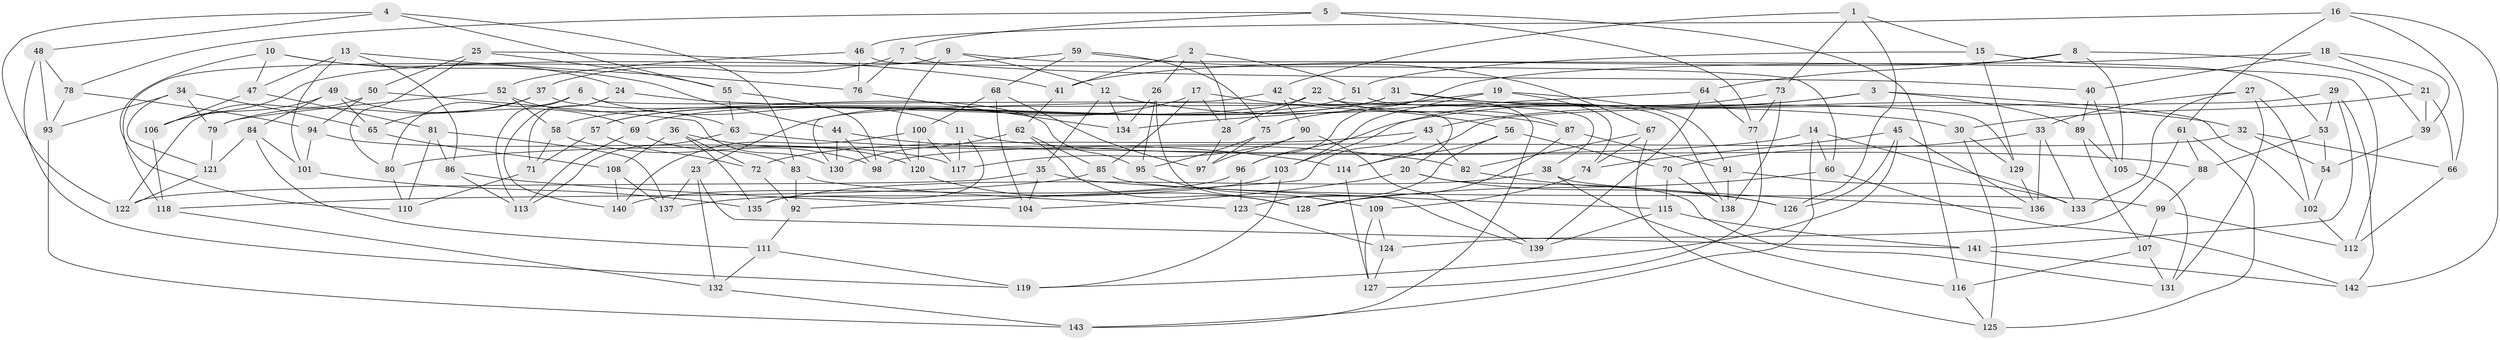 // coarse degree distribution, {8: 0.009900990099009901, 4: 0.8514851485148515, 9: 0.019801980198019802, 11: 0.0297029702970297, 7: 0.009900990099009901, 10: 0.0297029702970297, 12: 0.009900990099009901, 3: 0.039603960396039604}
// Generated by graph-tools (version 1.1) at 2025/54/03/04/25 22:54:01]
// undirected, 143 vertices, 286 edges
graph export_dot {
  node [color=gray90,style=filled];
  1;
  2;
  3;
  4;
  5;
  6;
  7;
  8;
  9;
  10;
  11;
  12;
  13;
  14;
  15;
  16;
  17;
  18;
  19;
  20;
  21;
  22;
  23;
  24;
  25;
  26;
  27;
  28;
  29;
  30;
  31;
  32;
  33;
  34;
  35;
  36;
  37;
  38;
  39;
  40;
  41;
  42;
  43;
  44;
  45;
  46;
  47;
  48;
  49;
  50;
  51;
  52;
  53;
  54;
  55;
  56;
  57;
  58;
  59;
  60;
  61;
  62;
  63;
  64;
  65;
  66;
  67;
  68;
  69;
  70;
  71;
  72;
  73;
  74;
  75;
  76;
  77;
  78;
  79;
  80;
  81;
  82;
  83;
  84;
  85;
  86;
  87;
  88;
  89;
  90;
  91;
  92;
  93;
  94;
  95;
  96;
  97;
  98;
  99;
  100;
  101;
  102;
  103;
  104;
  105;
  106;
  107;
  108;
  109;
  110;
  111;
  112;
  113;
  114;
  115;
  116;
  117;
  118;
  119;
  120;
  121;
  122;
  123;
  124;
  125;
  126;
  127;
  128;
  129;
  130;
  131;
  132;
  133;
  134;
  135;
  136;
  137;
  138;
  139;
  140;
  141;
  142;
  143;
  1 -- 73;
  1 -- 42;
  1 -- 15;
  1 -- 126;
  2 -- 41;
  2 -- 51;
  2 -- 28;
  2 -- 26;
  3 -- 96;
  3 -- 102;
  3 -- 89;
  3 -- 43;
  4 -- 83;
  4 -- 122;
  4 -- 48;
  4 -- 55;
  5 -- 116;
  5 -- 7;
  5 -- 78;
  5 -- 77;
  6 -- 80;
  6 -- 113;
  6 -- 11;
  6 -- 20;
  7 -- 76;
  7 -- 40;
  7 -- 37;
  8 -- 105;
  8 -- 39;
  8 -- 41;
  8 -- 64;
  9 -- 118;
  9 -- 120;
  9 -- 12;
  9 -- 112;
  10 -- 47;
  10 -- 44;
  10 -- 24;
  10 -- 110;
  11 -- 135;
  11 -- 117;
  11 -- 88;
  12 -- 35;
  12 -- 134;
  12 -- 87;
  13 -- 101;
  13 -- 47;
  13 -- 76;
  13 -- 86;
  14 -- 60;
  14 -- 80;
  14 -- 143;
  14 -- 133;
  15 -- 53;
  15 -- 129;
  15 -- 51;
  16 -- 66;
  16 -- 61;
  16 -- 142;
  16 -- 46;
  17 -- 28;
  17 -- 85;
  17 -- 56;
  17 -- 23;
  18 -- 39;
  18 -- 40;
  18 -- 96;
  18 -- 21;
  19 -- 75;
  19 -- 103;
  19 -- 74;
  19 -- 91;
  20 -- 104;
  20 -- 131;
  20 -- 126;
  21 -- 39;
  21 -- 66;
  21 -- 30;
  22 -- 28;
  22 -- 87;
  22 -- 58;
  22 -- 38;
  23 -- 141;
  23 -- 137;
  23 -- 132;
  24 -- 71;
  24 -- 140;
  24 -- 30;
  25 -- 55;
  25 -- 50;
  25 -- 80;
  25 -- 41;
  26 -- 134;
  26 -- 139;
  26 -- 95;
  27 -- 131;
  27 -- 33;
  27 -- 133;
  27 -- 102;
  28 -- 97;
  29 -- 142;
  29 -- 114;
  29 -- 141;
  29 -- 53;
  30 -- 129;
  30 -- 125;
  31 -- 69;
  31 -- 32;
  31 -- 138;
  31 -- 57;
  32 -- 66;
  32 -- 54;
  32 -- 98;
  33 -- 133;
  33 -- 136;
  33 -- 70;
  34 -- 65;
  34 -- 93;
  34 -- 79;
  34 -- 121;
  35 -- 104;
  35 -- 115;
  35 -- 122;
  36 -- 108;
  36 -- 120;
  36 -- 135;
  36 -- 72;
  37 -- 79;
  37 -- 65;
  37 -- 95;
  38 -- 116;
  38 -- 136;
  38 -- 135;
  39 -- 54;
  40 -- 89;
  40 -- 105;
  41 -- 62;
  42 -- 143;
  42 -- 90;
  42 -- 130;
  43 -- 82;
  43 -- 92;
  43 -- 72;
  44 -- 98;
  44 -- 82;
  44 -- 130;
  45 -- 74;
  45 -- 136;
  45 -- 126;
  45 -- 119;
  46 -- 60;
  46 -- 52;
  46 -- 76;
  47 -- 81;
  47 -- 106;
  48 -- 119;
  48 -- 93;
  48 -- 78;
  49 -- 69;
  49 -- 65;
  49 -- 106;
  49 -- 84;
  50 -- 130;
  50 -- 94;
  50 -- 122;
  51 -- 129;
  51 -- 57;
  52 -- 58;
  52 -- 63;
  52 -- 79;
  53 -- 54;
  53 -- 88;
  54 -- 102;
  55 -- 63;
  55 -- 98;
  56 -- 123;
  56 -- 70;
  56 -- 114;
  57 -- 71;
  57 -- 72;
  58 -- 98;
  58 -- 71;
  59 -- 106;
  59 -- 68;
  59 -- 75;
  59 -- 67;
  60 -- 128;
  60 -- 142;
  61 -- 124;
  61 -- 125;
  61 -- 88;
  62 -- 130;
  62 -- 128;
  62 -- 85;
  63 -- 114;
  63 -- 113;
  64 -- 77;
  64 -- 139;
  64 -- 134;
  65 -- 108;
  66 -- 112;
  67 -- 125;
  67 -- 74;
  67 -- 82;
  68 -- 97;
  68 -- 104;
  68 -- 100;
  69 -- 113;
  69 -- 83;
  70 -- 138;
  70 -- 115;
  71 -- 110;
  72 -- 92;
  73 -- 77;
  73 -- 103;
  73 -- 138;
  74 -- 109;
  75 -- 95;
  75 -- 97;
  76 -- 134;
  77 -- 127;
  78 -- 94;
  78 -- 93;
  79 -- 121;
  80 -- 110;
  81 -- 110;
  81 -- 86;
  81 -- 137;
  82 -- 126;
  83 -- 123;
  83 -- 92;
  84 -- 101;
  84 -- 121;
  84 -- 111;
  85 -- 99;
  85 -- 118;
  86 -- 113;
  86 -- 104;
  87 -- 91;
  87 -- 128;
  88 -- 99;
  89 -- 107;
  89 -- 105;
  90 -- 117;
  90 -- 139;
  90 -- 97;
  91 -- 138;
  91 -- 133;
  92 -- 111;
  93 -- 143;
  94 -- 117;
  94 -- 101;
  95 -- 109;
  96 -- 123;
  96 -- 140;
  99 -- 112;
  99 -- 107;
  100 -- 120;
  100 -- 117;
  100 -- 140;
  101 -- 135;
  102 -- 112;
  103 -- 137;
  103 -- 119;
  105 -- 131;
  106 -- 118;
  107 -- 131;
  107 -- 116;
  108 -- 140;
  108 -- 137;
  109 -- 124;
  109 -- 127;
  111 -- 132;
  111 -- 119;
  114 -- 127;
  115 -- 139;
  115 -- 141;
  116 -- 125;
  118 -- 132;
  120 -- 128;
  121 -- 122;
  123 -- 124;
  124 -- 127;
  129 -- 136;
  132 -- 143;
  141 -- 142;
}
